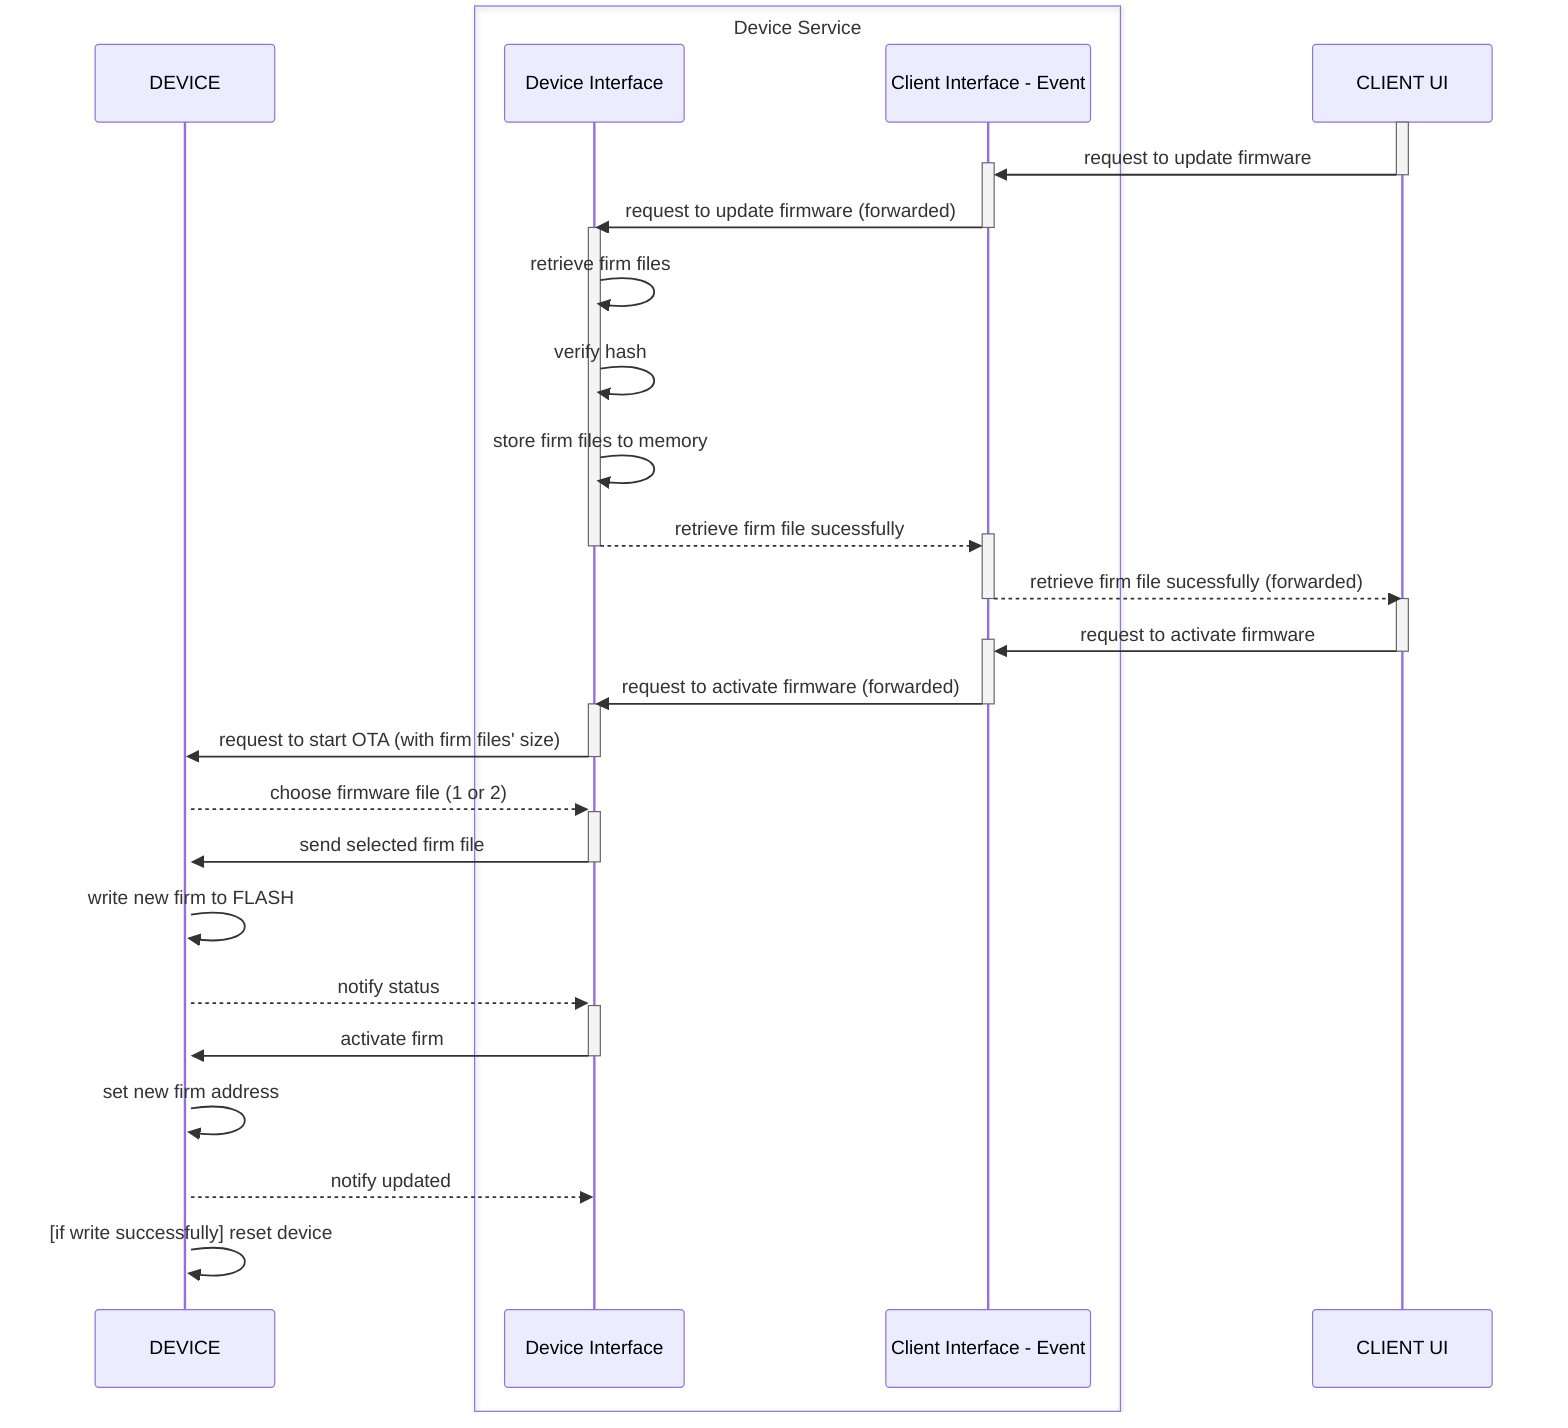 sequenceDiagram
 
    participant device as DEVICE
    
    box Device Service
    participant idevice as Device Interface
      participant ilogi-event as Client Interface - Event
    end

    participant logi as CLIENT UI

  activate logi
  logi ->> +ilogi-event: request to update firmware
  deactivate logi
  ilogi-event ->> -idevice: request to update firmware (forwarded)
  activate idevice
  idevice ->> idevice : retrieve firm files
  idevice ->> idevice : verify hash 
  idevice ->> idevice : store firm files to memory
  idevice -->> +ilogi-event: retrieve firm file sucessfully
   deactivate idevice
  ilogi-event -->> -logi: retrieve firm file sucessfully (forwarded)
 
 activate logi
 logi ->> +ilogi-event: request to activate firmware
 deactivate logi
 ilogi-event ->> -idevice: request to activate firmware (forwarded)

 activate idevice
 idevice ->> -device: request to start OTA (with firm files' size)
activate device
device -->> +idevice : choose firmware file (1 or 2)
idevice ->> -device: send selected firm file
device ->> device: write new firm to FLASH
device -->> +idevice: notify status
idevice ->> -device : activate firm 
device ->> device: set new firm address
device -->> idevice: notify updated

device ->> device:  [if write successfully] reset device